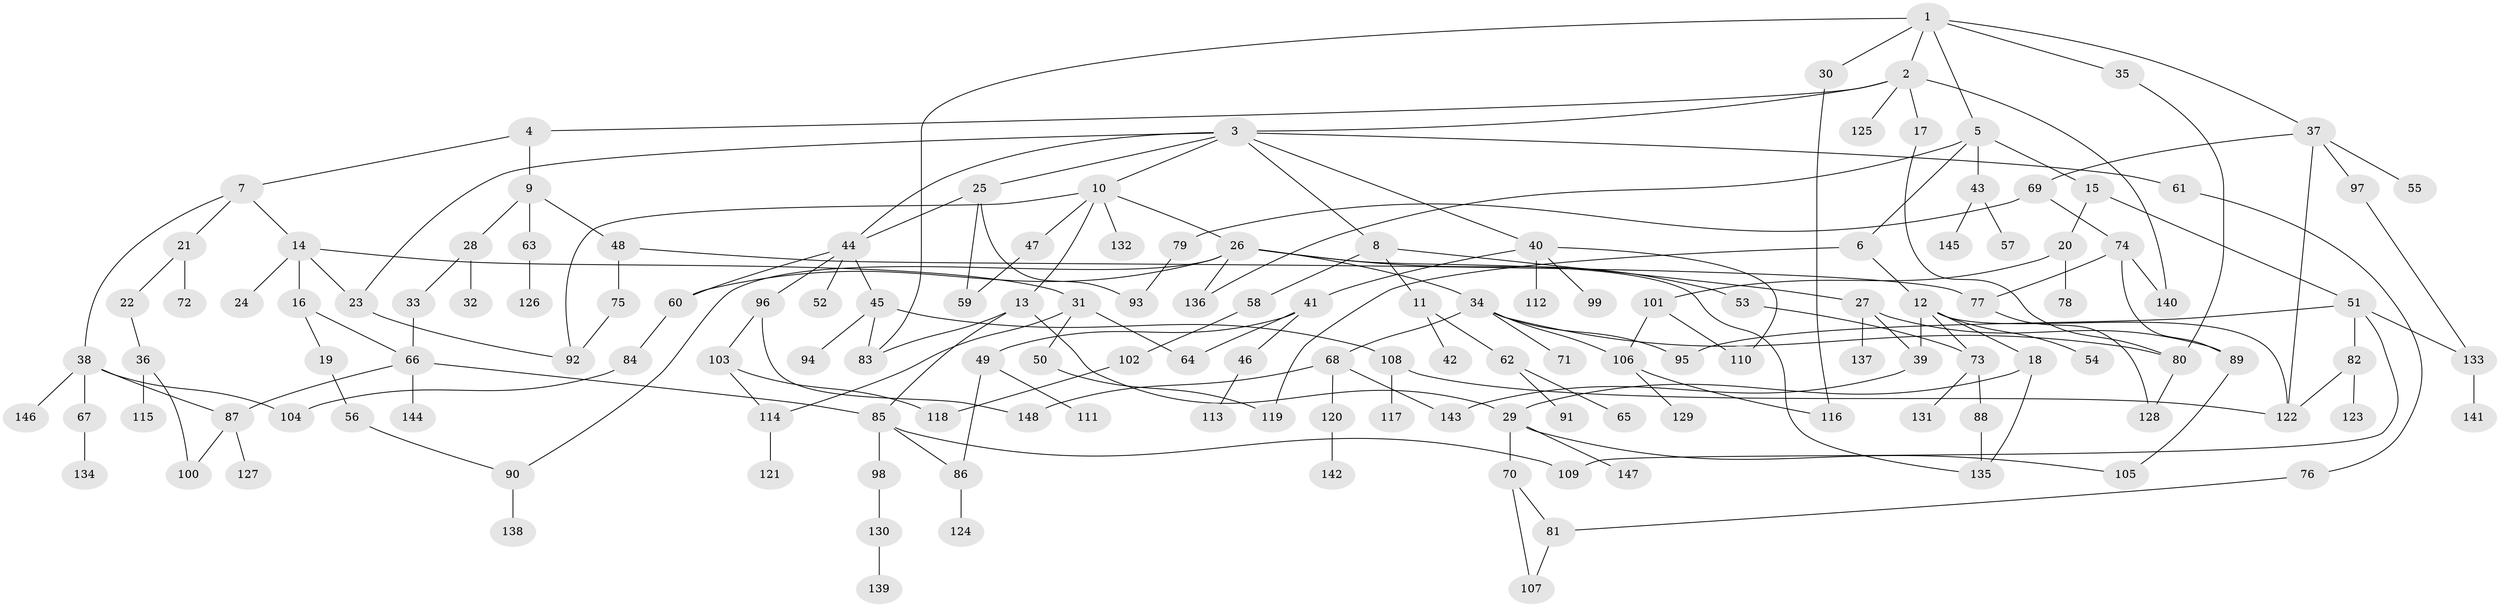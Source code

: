 // coarse degree distribution, {8: 0.03333333333333333, 3: 0.23333333333333334, 11: 0.016666666666666666, 6: 0.06666666666666667, 4: 0.15, 5: 0.1, 2: 0.2833333333333333, 7: 0.016666666666666666, 1: 0.1}
// Generated by graph-tools (version 1.1) at 2025/48/03/04/25 22:48:37]
// undirected, 148 vertices, 193 edges
graph export_dot {
  node [color=gray90,style=filled];
  1;
  2;
  3;
  4;
  5;
  6;
  7;
  8;
  9;
  10;
  11;
  12;
  13;
  14;
  15;
  16;
  17;
  18;
  19;
  20;
  21;
  22;
  23;
  24;
  25;
  26;
  27;
  28;
  29;
  30;
  31;
  32;
  33;
  34;
  35;
  36;
  37;
  38;
  39;
  40;
  41;
  42;
  43;
  44;
  45;
  46;
  47;
  48;
  49;
  50;
  51;
  52;
  53;
  54;
  55;
  56;
  57;
  58;
  59;
  60;
  61;
  62;
  63;
  64;
  65;
  66;
  67;
  68;
  69;
  70;
  71;
  72;
  73;
  74;
  75;
  76;
  77;
  78;
  79;
  80;
  81;
  82;
  83;
  84;
  85;
  86;
  87;
  88;
  89;
  90;
  91;
  92;
  93;
  94;
  95;
  96;
  97;
  98;
  99;
  100;
  101;
  102;
  103;
  104;
  105;
  106;
  107;
  108;
  109;
  110;
  111;
  112;
  113;
  114;
  115;
  116;
  117;
  118;
  119;
  120;
  121;
  122;
  123;
  124;
  125;
  126;
  127;
  128;
  129;
  130;
  131;
  132;
  133;
  134;
  135;
  136;
  137;
  138;
  139;
  140;
  141;
  142;
  143;
  144;
  145;
  146;
  147;
  148;
  1 -- 2;
  1 -- 5;
  1 -- 30;
  1 -- 35;
  1 -- 37;
  1 -- 83;
  2 -- 3;
  2 -- 4;
  2 -- 17;
  2 -- 125;
  2 -- 140;
  3 -- 8;
  3 -- 10;
  3 -- 23;
  3 -- 25;
  3 -- 40;
  3 -- 44;
  3 -- 61;
  4 -- 7;
  4 -- 9;
  5 -- 6;
  5 -- 15;
  5 -- 43;
  5 -- 136;
  6 -- 12;
  6 -- 119;
  7 -- 14;
  7 -- 21;
  7 -- 38;
  8 -- 11;
  8 -- 27;
  8 -- 58;
  9 -- 28;
  9 -- 48;
  9 -- 63;
  10 -- 13;
  10 -- 26;
  10 -- 47;
  10 -- 92;
  10 -- 132;
  11 -- 42;
  11 -- 62;
  12 -- 18;
  12 -- 54;
  12 -- 73;
  12 -- 39;
  12 -- 122;
  13 -- 85;
  13 -- 83;
  13 -- 29;
  14 -- 16;
  14 -- 24;
  14 -- 31;
  14 -- 23;
  15 -- 20;
  15 -- 51;
  16 -- 19;
  16 -- 66;
  17 -- 80;
  18 -- 29;
  18 -- 135;
  19 -- 56;
  20 -- 78;
  20 -- 101;
  21 -- 22;
  21 -- 72;
  22 -- 36;
  23 -- 92;
  25 -- 59;
  25 -- 44;
  25 -- 93;
  26 -- 34;
  26 -- 53;
  26 -- 60;
  26 -- 135;
  26 -- 136;
  26 -- 90;
  27 -- 39;
  27 -- 89;
  27 -- 137;
  28 -- 32;
  28 -- 33;
  29 -- 70;
  29 -- 105;
  29 -- 147;
  30 -- 116;
  31 -- 50;
  31 -- 64;
  31 -- 114;
  33 -- 66;
  34 -- 68;
  34 -- 71;
  34 -- 80;
  34 -- 106;
  34 -- 95;
  35 -- 80;
  36 -- 100;
  36 -- 115;
  37 -- 55;
  37 -- 69;
  37 -- 97;
  37 -- 122;
  38 -- 67;
  38 -- 146;
  38 -- 87;
  38 -- 104;
  39 -- 143;
  40 -- 41;
  40 -- 99;
  40 -- 110;
  40 -- 112;
  41 -- 46;
  41 -- 49;
  41 -- 64;
  43 -- 57;
  43 -- 145;
  44 -- 45;
  44 -- 52;
  44 -- 96;
  44 -- 60;
  45 -- 83;
  45 -- 94;
  45 -- 108;
  46 -- 113;
  47 -- 59;
  48 -- 75;
  48 -- 77;
  49 -- 111;
  49 -- 86;
  50 -- 119;
  51 -- 82;
  51 -- 95;
  51 -- 109;
  51 -- 133;
  53 -- 73;
  56 -- 90;
  58 -- 102;
  60 -- 84;
  61 -- 76;
  62 -- 65;
  62 -- 91;
  63 -- 126;
  66 -- 85;
  66 -- 87;
  66 -- 144;
  67 -- 134;
  68 -- 120;
  68 -- 143;
  68 -- 148;
  69 -- 74;
  69 -- 79;
  70 -- 81;
  70 -- 107;
  73 -- 88;
  73 -- 131;
  74 -- 140;
  74 -- 89;
  74 -- 77;
  75 -- 92;
  76 -- 81;
  77 -- 128;
  79 -- 93;
  80 -- 128;
  81 -- 107;
  82 -- 123;
  82 -- 122;
  84 -- 104;
  85 -- 86;
  85 -- 98;
  85 -- 109;
  86 -- 124;
  87 -- 127;
  87 -- 100;
  88 -- 135;
  89 -- 105;
  90 -- 138;
  96 -- 103;
  96 -- 148;
  97 -- 133;
  98 -- 130;
  101 -- 106;
  101 -- 110;
  102 -- 118;
  103 -- 114;
  103 -- 118;
  106 -- 116;
  106 -- 129;
  108 -- 117;
  108 -- 122;
  114 -- 121;
  120 -- 142;
  130 -- 139;
  133 -- 141;
}
